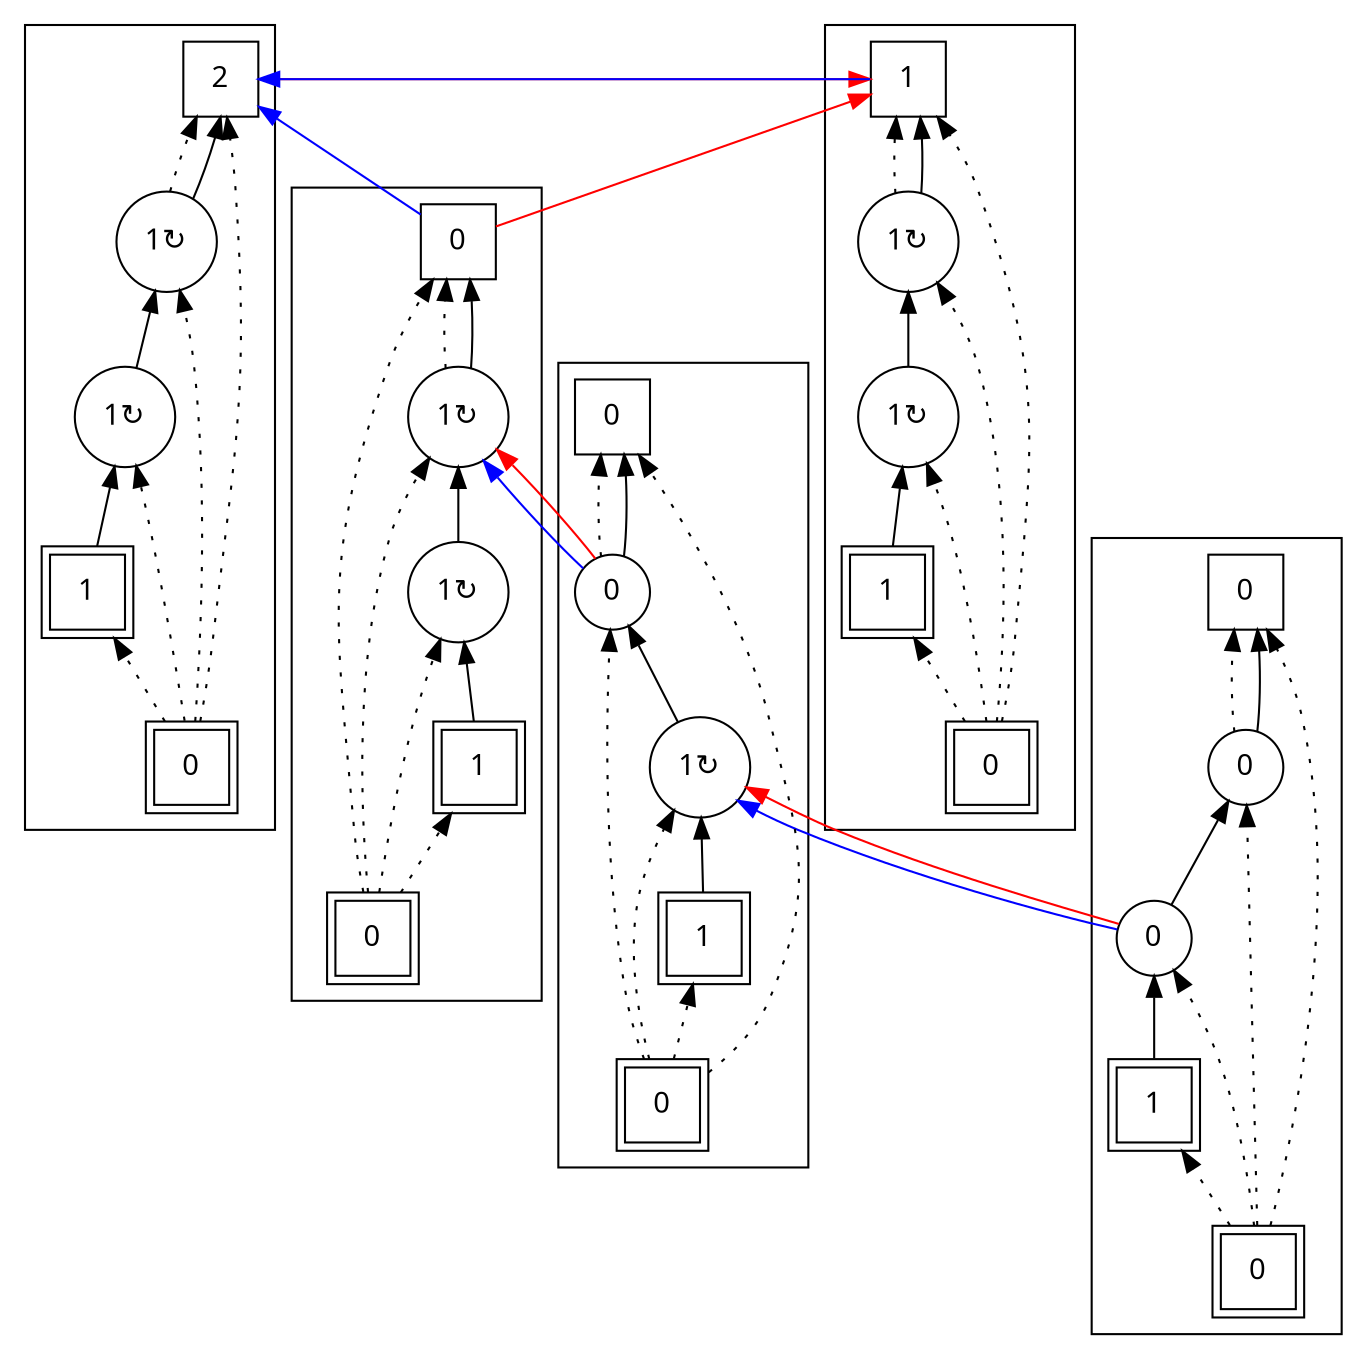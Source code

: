digraph G {
rankdir = BT;
subgraph cluster_Player1X1XGround0X1XSausage00X1XSausage10X1XIsland0X1X {
Node [ fontname="Apple Symbols"];
Player1X1XGround0X1XSausage00X1XSausage10X1XIsland0X1X_Player[ label ="1"  shape=square peripheries=2 ];
Player1X1XGround0X1XSausage00X1XSausage10X1XIsland0X1X_Ground[ label ="0"  shape=square peripheries=2 ];
Player1X1XGround0X1XSausage00X1XSausage10X1XIsland0X1X_Sausage0[ label ="0"  shape=circle ];
Player1X1XGround0X1XSausage00X1XSausage10X1XIsland0X1X_Sausage1[ label ="0"  shape=circle ];
Player1X1XGround0X1XSausage00X1XSausage10X1XIsland0X1X_Island[ label ="0"  shape=square ];
	"Player1X1XGround0X1XSausage00X1XSausage10X1XIsland0X1X_Ground" -> "Player1X1XGround0X1XSausage00X1XSausage10X1XIsland0X1X_Player" [style=dotted];
	"Player1X1XGround0X1XSausage00X1XSausage10X1XIsland0X1X_Player" -> "Player1X1XGround0X1XSausage00X1XSausage10X1XIsland0X1X_Sausage0";
	"Player1X1XGround0X1XSausage00X1XSausage10X1XIsland0X1X_Ground" -> "Player1X1XGround0X1XSausage00X1XSausage10X1XIsland0X1X_Sausage0" [style=dotted];
	"Player1X1XGround0X1XSausage00X1XSausage10X1XIsland0X1X_Sausage0" -> "Player1X1XGround0X1XSausage00X1XSausage10X1XIsland0X1X_Sausage1";
	"Player1X1XGround0X1XSausage00X1XSausage10X1XIsland0X1X_Ground" -> "Player1X1XGround0X1XSausage00X1XSausage10X1XIsland0X1X_Sausage1" [style=dotted];
	"Player1X1XGround0X1XSausage00X1XSausage10X1XIsland0X1X_Sausage1" -> "Player1X1XGround0X1XSausage00X1XSausage10X1XIsland0X1X_Island" [style=dotted];
	"Player1X1XGround0X1XSausage00X1XSausage10X1XIsland0X1X_Sausage1" -> "Player1X1XGround0X1XSausage00X1XSausage10X1XIsland0X1X_Island";
	"Player1X1XGround0X1XSausage00X1XSausage10X1XIsland0X1X_Ground" -> "Player1X1XGround0X1XSausage00X1XSausage10X1XIsland0X1X_Island" [style=dotted];
}
subgraph cluster_Player1X1XGround0X1XSausage01X2XSausage10X1XIsland0X1X {
Node [ fontname="Apple Symbols"];
Player1X1XGround0X1XSausage01X2XSausage10X1XIsland0X1X_Player[ label ="1"  shape=square peripheries=2 ];
Player1X1XGround0X1XSausage01X2XSausage10X1XIsland0X1X_Ground[ label ="0"  shape=square peripheries=2 ];
Player1X1XGround0X1XSausage01X2XSausage10X1XIsland0X1X_Sausage0[ label ="1&#8635;"  shape=circle ];
Player1X1XGround0X1XSausage01X2XSausage10X1XIsland0X1X_Sausage1[ label ="0"  shape=circle ];
Player1X1XGround0X1XSausage01X2XSausage10X1XIsland0X1X_Island[ label ="0"  shape=square ];
	"Player1X1XGround0X1XSausage01X2XSausage10X1XIsland0X1X_Ground" -> "Player1X1XGround0X1XSausage01X2XSausage10X1XIsland0X1X_Player" [style=dotted];
	"Player1X1XGround0X1XSausage01X2XSausage10X1XIsland0X1X_Player" -> "Player1X1XGround0X1XSausage01X2XSausage10X1XIsland0X1X_Sausage0";
	"Player1X1XGround0X1XSausage01X2XSausage10X1XIsland0X1X_Ground" -> "Player1X1XGround0X1XSausage01X2XSausage10X1XIsland0X1X_Sausage0" [style=dotted];
	"Player1X1XGround0X1XSausage01X2XSausage10X1XIsland0X1X_Sausage0" -> "Player1X1XGround0X1XSausage01X2XSausage10X1XIsland0X1X_Sausage1";
	"Player1X1XGround0X1XSausage01X2XSausage10X1XIsland0X1X_Ground" -> "Player1X1XGround0X1XSausage01X2XSausage10X1XIsland0X1X_Sausage1" [style=dotted];
	"Player1X1XGround0X1XSausage01X2XSausage10X1XIsland0X1X_Sausage1" -> "Player1X1XGround0X1XSausage01X2XSausage10X1XIsland0X1X_Island" [style=dotted];
	"Player1X1XGround0X1XSausage01X2XSausage10X1XIsland0X1X_Sausage1" -> "Player1X1XGround0X1XSausage01X2XSausage10X1XIsland0X1X_Island";
	"Player1X1XGround0X1XSausage01X2XSausage10X1XIsland0X1X_Ground" -> "Player1X1XGround0X1XSausage01X2XSausage10X1XIsland0X1X_Island" [style=dotted];
}
subgraph cluster_Player1X1XGround0X1XSausage01X2XSausage11X2XIsland0X1X {
Node [ fontname="Apple Symbols"];
Player1X1XGround0X1XSausage01X2XSausage11X2XIsland0X1X_Player[ label ="1"  shape=square peripheries=2 ];
Player1X1XGround0X1XSausage01X2XSausage11X2XIsland0X1X_Ground[ label ="0"  shape=square peripheries=2 ];
Player1X1XGround0X1XSausage01X2XSausage11X2XIsland0X1X_Sausage0[ label ="1&#8635;"  shape=circle ];
Player1X1XGround0X1XSausage01X2XSausage11X2XIsland0X1X_Sausage1[ label ="1&#8635;"  shape=circle ];
Player1X1XGround0X1XSausage01X2XSausage11X2XIsland0X1X_Island[ label ="0"  shape=square ];
	"Player1X1XGround0X1XSausage01X2XSausage11X2XIsland0X1X_Ground" -> "Player1X1XGround0X1XSausage01X2XSausage11X2XIsland0X1X_Player" [style=dotted];
	"Player1X1XGround0X1XSausage01X2XSausage11X2XIsland0X1X_Player" -> "Player1X1XGround0X1XSausage01X2XSausage11X2XIsland0X1X_Sausage0";
	"Player1X1XGround0X1XSausage01X2XSausage11X2XIsland0X1X_Ground" -> "Player1X1XGround0X1XSausage01X2XSausage11X2XIsland0X1X_Sausage0" [style=dotted];
	"Player1X1XGround0X1XSausage01X2XSausage11X2XIsland0X1X_Sausage0" -> "Player1X1XGround0X1XSausage01X2XSausage11X2XIsland0X1X_Sausage1";
	"Player1X1XGround0X1XSausage01X2XSausage11X2XIsland0X1X_Ground" -> "Player1X1XGround0X1XSausage01X2XSausage11X2XIsland0X1X_Sausage1" [style=dotted];
	"Player1X1XGround0X1XSausage01X2XSausage11X2XIsland0X1X_Sausage1" -> "Player1X1XGround0X1XSausage01X2XSausage11X2XIsland0X1X_Island" [style=dotted];
	"Player1X1XGround0X1XSausage01X2XSausage11X2XIsland0X1X_Sausage1" -> "Player1X1XGround0X1XSausage01X2XSausage11X2XIsland0X1X_Island";
	"Player1X1XGround0X1XSausage01X2XSausage11X2XIsland0X1X_Ground" -> "Player1X1XGround0X1XSausage01X2XSausage11X2XIsland0X1X_Island" [style=dotted];
}
subgraph cluster_Player1X1XGround0X1XSausage01X2XSausage11X2XIsland2X1X {
Node [ fontname="Apple Symbols"];
Player1X1XGround0X1XSausage01X2XSausage11X2XIsland2X1X_Player[ label ="1"  shape=square peripheries=2 ];
Player1X1XGround0X1XSausage01X2XSausage11X2XIsland2X1X_Ground[ label ="0"  shape=square peripheries=2 ];
Player1X1XGround0X1XSausage01X2XSausage11X2XIsland2X1X_Sausage0[ label ="1&#8635;"  shape=circle ];
Player1X1XGround0X1XSausage01X2XSausage11X2XIsland2X1X_Sausage1[ label ="1&#8635;"  shape=circle ];
Player1X1XGround0X1XSausage01X2XSausage11X2XIsland2X1X_Island[ label ="2"  shape=square ];
	"Player1X1XGround0X1XSausage01X2XSausage11X2XIsland2X1X_Ground" -> "Player1X1XGround0X1XSausage01X2XSausage11X2XIsland2X1X_Player" [style=dotted];
	"Player1X1XGround0X1XSausage01X2XSausage11X2XIsland2X1X_Player" -> "Player1X1XGround0X1XSausage01X2XSausage11X2XIsland2X1X_Sausage0";
	"Player1X1XGround0X1XSausage01X2XSausage11X2XIsland2X1X_Ground" -> "Player1X1XGround0X1XSausage01X2XSausage11X2XIsland2X1X_Sausage0" [style=dotted];
	"Player1X1XGround0X1XSausage01X2XSausage11X2XIsland2X1X_Sausage0" -> "Player1X1XGround0X1XSausage01X2XSausage11X2XIsland2X1X_Sausage1";
	"Player1X1XGround0X1XSausage01X2XSausage11X2XIsland2X1X_Ground" -> "Player1X1XGround0X1XSausage01X2XSausage11X2XIsland2X1X_Sausage1" [style=dotted];
	"Player1X1XGround0X1XSausage01X2XSausage11X2XIsland2X1X_Sausage1" -> "Player1X1XGround0X1XSausage01X2XSausage11X2XIsland2X1X_Island" [style=dotted];
	"Player1X1XGround0X1XSausage01X2XSausage11X2XIsland2X1X_Sausage1" -> "Player1X1XGround0X1XSausage01X2XSausage11X2XIsland2X1X_Island";
	"Player1X1XGround0X1XSausage01X2XSausage11X2XIsland2X1X_Ground" -> "Player1X1XGround0X1XSausage01X2XSausage11X2XIsland2X1X_Island" [style=dotted];
}
subgraph cluster_Player1X1XGround0X1XSausage01X2XSausage11X2XIsland1X1X {
Node [ fontname="Apple Symbols"];
Player1X1XGround0X1XSausage01X2XSausage11X2XIsland1X1X_Player[ label ="1"  shape=square peripheries=2 ];
Player1X1XGround0X1XSausage01X2XSausage11X2XIsland1X1X_Ground[ label ="0"  shape=square peripheries=2 ];
Player1X1XGround0X1XSausage01X2XSausage11X2XIsland1X1X_Sausage0[ label ="1&#8635;"  shape=circle ];
Player1X1XGround0X1XSausage01X2XSausage11X2XIsland1X1X_Sausage1[ label ="1&#8635;"  shape=circle ];
Player1X1XGround0X1XSausage01X2XSausage11X2XIsland1X1X_Island[ label ="1"  shape=square ];
	"Player1X1XGround0X1XSausage01X2XSausage11X2XIsland1X1X_Ground" -> "Player1X1XGround0X1XSausage01X2XSausage11X2XIsland1X1X_Player" [style=dotted];
	"Player1X1XGround0X1XSausage01X2XSausage11X2XIsland1X1X_Player" -> "Player1X1XGround0X1XSausage01X2XSausage11X2XIsland1X1X_Sausage0";
	"Player1X1XGround0X1XSausage01X2XSausage11X2XIsland1X1X_Ground" -> "Player1X1XGround0X1XSausage01X2XSausage11X2XIsland1X1X_Sausage0" [style=dotted];
	"Player1X1XGround0X1XSausage01X2XSausage11X2XIsland1X1X_Sausage0" -> "Player1X1XGround0X1XSausage01X2XSausage11X2XIsland1X1X_Sausage1";
	"Player1X1XGround0X1XSausage01X2XSausage11X2XIsland1X1X_Ground" -> "Player1X1XGround0X1XSausage01X2XSausage11X2XIsland1X1X_Sausage1" [style=dotted];
	"Player1X1XGround0X1XSausage01X2XSausage11X2XIsland1X1X_Sausage1" -> "Player1X1XGround0X1XSausage01X2XSausage11X2XIsland1X1X_Island" [style=dotted];
	"Player1X1XGround0X1XSausage01X2XSausage11X2XIsland1X1X_Sausage1" -> "Player1X1XGround0X1XSausage01X2XSausage11X2XIsland1X1X_Island";
	"Player1X1XGround0X1XSausage01X2XSausage11X2XIsland1X1X_Ground" -> "Player1X1XGround0X1XSausage01X2XSausage11X2XIsland1X1X_Island" [style=dotted];
}
	"Player1X1XGround0X1XSausage00X1XSausage10X1XIsland0X1X_Sausage0" -> "Player1X1XGround0X1XSausage01X2XSausage10X1XIsland0X1X_Sausage0" [ ltail = Player1X1XGround0X1XSausage00X1XSausage10X1XIsland0X1X_Sausage0 rtail = Player1X1XGround0X1XSausage01X2XSausage10X1XIsland0X1X_Sausage0 color=blue ];
	"Player1X1XGround0X1XSausage00X1XSausage10X1XIsland0X1X_Sausage0" -> "Player1X1XGround0X1XSausage01X2XSausage10X1XIsland0X1X_Sausage0" [ ltail = Player1X1XGround0X1XSausage00X1XSausage10X1XIsland0X1X_Sausage0 rtail = Player1X1XGround0X1XSausage01X2XSausage10X1XIsland0X1X_Sausage0 color=red ];
	"Player1X1XGround0X1XSausage01X2XSausage10X1XIsland0X1X_Sausage1" -> "Player1X1XGround0X1XSausage01X2XSausage11X2XIsland0X1X_Sausage1" [ ltail = Player1X1XGround0X1XSausage01X2XSausage10X1XIsland0X1X_Sausage1 rtail = Player1X1XGround0X1XSausage01X2XSausage11X2XIsland0X1X_Sausage1 color=blue ];
	"Player1X1XGround0X1XSausage01X2XSausage10X1XIsland0X1X_Sausage1" -> "Player1X1XGround0X1XSausage01X2XSausage11X2XIsland0X1X_Sausage1" [ ltail = Player1X1XGround0X1XSausage01X2XSausage10X1XIsland0X1X_Sausage1 rtail = Player1X1XGround0X1XSausage01X2XSausage11X2XIsland0X1X_Sausage1 color=red ];
	"Player1X1XGround0X1XSausage01X2XSausage11X2XIsland0X1X_Island" -> "Player1X1XGround0X1XSausage01X2XSausage11X2XIsland2X1X_Island" [ ltail = Player1X1XGround0X1XSausage01X2XSausage11X2XIsland0X1X_Island rtail = Player1X1XGround0X1XSausage01X2XSausage11X2XIsland2X1X_Island color=blue ];
	"Player1X1XGround0X1XSausage01X2XSausage11X2XIsland0X1X_Island" -> "Player1X1XGround0X1XSausage01X2XSausage11X2XIsland1X1X_Island" [ ltail = Player1X1XGround0X1XSausage01X2XSausage11X2XIsland0X1X_Island rtail = Player1X1XGround0X1XSausage01X2XSausage11X2XIsland1X1X_Island color=red ];
	"Player1X1XGround0X1XSausage01X2XSausage11X2XIsland2X1X_Island" -> "Player1X1XGround0X1XSausage01X2XSausage11X2XIsland1X1X_Island" [ ltail = Player1X1XGround0X1XSausage01X2XSausage11X2XIsland2X1X_Island rtail = Player1X1XGround0X1XSausage01X2XSausage11X2XIsland1X1X_Island color=red ];
	"Player1X1XGround0X1XSausage01X2XSausage11X2XIsland1X1X_Island" -> "Player1X1XGround0X1XSausage01X2XSausage11X2XIsland2X1X_Island" [ ltail = Player1X1XGround0X1XSausage01X2XSausage11X2XIsland1X1X_Island rtail = Player1X1XGround0X1XSausage01X2XSausage11X2XIsland2X1X_Island color=blue ];
}